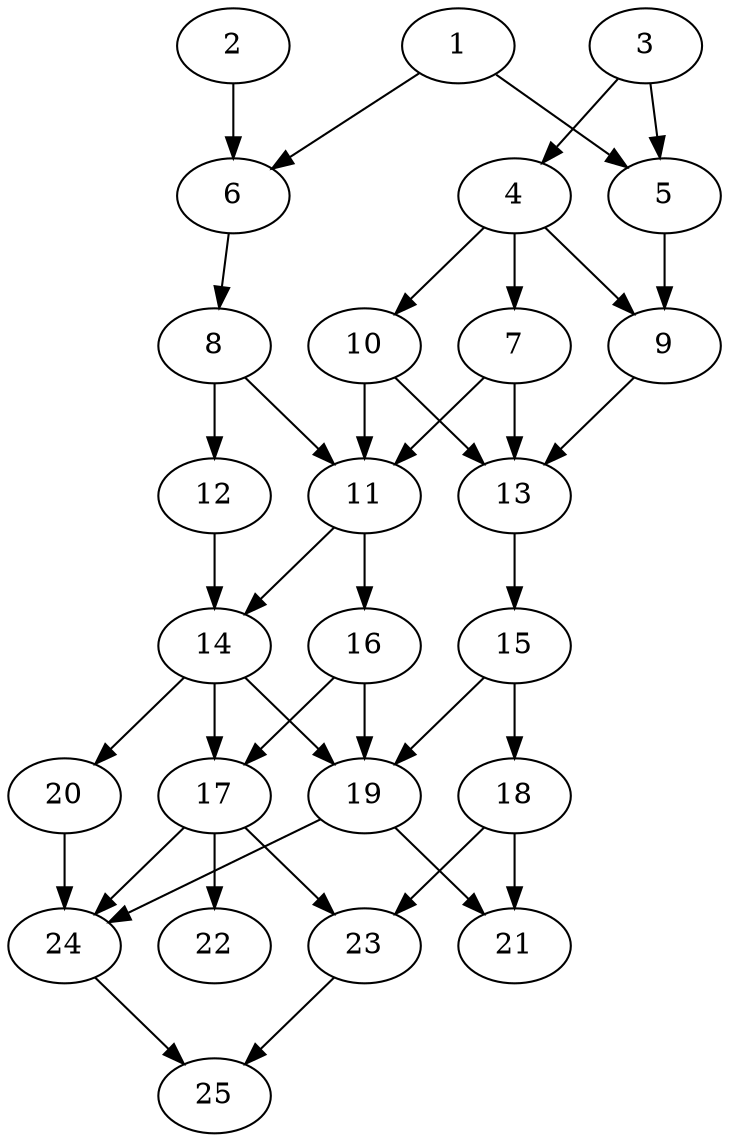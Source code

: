 // DAG automatically generated by daggen at Thu Oct  3 14:00:39 2019
// ./daggen --dot -n 25 --ccr 0.5 --fat 0.5 --regular 0.7 --density 0.7 --mindata 5242880 --maxdata 52428800 
digraph G {
  1 [size="69550080", alpha="0.15", expect_size="34775040"] 
  1 -> 5 [size ="34775040"]
  1 -> 6 [size ="34775040"]
  2 [size="88047616", alpha="0.02", expect_size="44023808"] 
  2 -> 6 [size ="44023808"]
  3 [size="40878080", alpha="0.19", expect_size="20439040"] 
  3 -> 4 [size ="20439040"]
  3 -> 5 [size ="20439040"]
  4 [size="48125952", alpha="0.12", expect_size="24062976"] 
  4 -> 7 [size ="24062976"]
  4 -> 9 [size ="24062976"]
  4 -> 10 [size ="24062976"]
  5 [size="41555968", alpha="0.12", expect_size="20777984"] 
  5 -> 9 [size ="20777984"]
  6 [size="65884160", alpha="0.03", expect_size="32942080"] 
  6 -> 8 [size ="32942080"]
  7 [size="50352128", alpha="0.07", expect_size="25176064"] 
  7 -> 11 [size ="25176064"]
  7 -> 13 [size ="25176064"]
  8 [size="26779648", alpha="0.11", expect_size="13389824"] 
  8 -> 11 [size ="13389824"]
  8 -> 12 [size ="13389824"]
  9 [size="72550400", alpha="0.20", expect_size="36275200"] 
  9 -> 13 [size ="36275200"]
  10 [size="19970048", alpha="0.16", expect_size="9985024"] 
  10 -> 11 [size ="9985024"]
  10 -> 13 [size ="9985024"]
  11 [size="63815680", alpha="0.11", expect_size="31907840"] 
  11 -> 14 [size ="31907840"]
  11 -> 16 [size ="31907840"]
  12 [size="41285632", alpha="0.09", expect_size="20642816"] 
  12 -> 14 [size ="20642816"]
  13 [size="52801536", alpha="0.13", expect_size="26400768"] 
  13 -> 15 [size ="26400768"]
  14 [size="46303232", alpha="0.10", expect_size="23151616"] 
  14 -> 17 [size ="23151616"]
  14 -> 19 [size ="23151616"]
  14 -> 20 [size ="23151616"]
  15 [size="101076992", alpha="0.13", expect_size="50538496"] 
  15 -> 18 [size ="50538496"]
  15 -> 19 [size ="50538496"]
  16 [size="65181696", alpha="0.15", expect_size="32590848"] 
  16 -> 17 [size ="32590848"]
  16 -> 19 [size ="32590848"]
  17 [size="77201408", alpha="0.00", expect_size="38600704"] 
  17 -> 22 [size ="38600704"]
  17 -> 23 [size ="38600704"]
  17 -> 24 [size ="38600704"]
  18 [size="15792128", alpha="0.19", expect_size="7896064"] 
  18 -> 21 [size ="7896064"]
  18 -> 23 [size ="7896064"]
  19 [size="66170880", alpha="0.10", expect_size="33085440"] 
  19 -> 21 [size ="33085440"]
  19 -> 24 [size ="33085440"]
  20 [size="63852544", alpha="0.18", expect_size="31926272"] 
  20 -> 24 [size ="31926272"]
  21 [size="42962944", alpha="0.19", expect_size="21481472"] 
  22 [size="93683712", alpha="0.16", expect_size="46841856"] 
  23 [size="40929280", alpha="0.20", expect_size="20464640"] 
  23 -> 25 [size ="20464640"]
  24 [size="100962304", alpha="0.11", expect_size="50481152"] 
  24 -> 25 [size ="50481152"]
  25 [size="54929408", alpha="0.10", expect_size="27464704"] 
}
